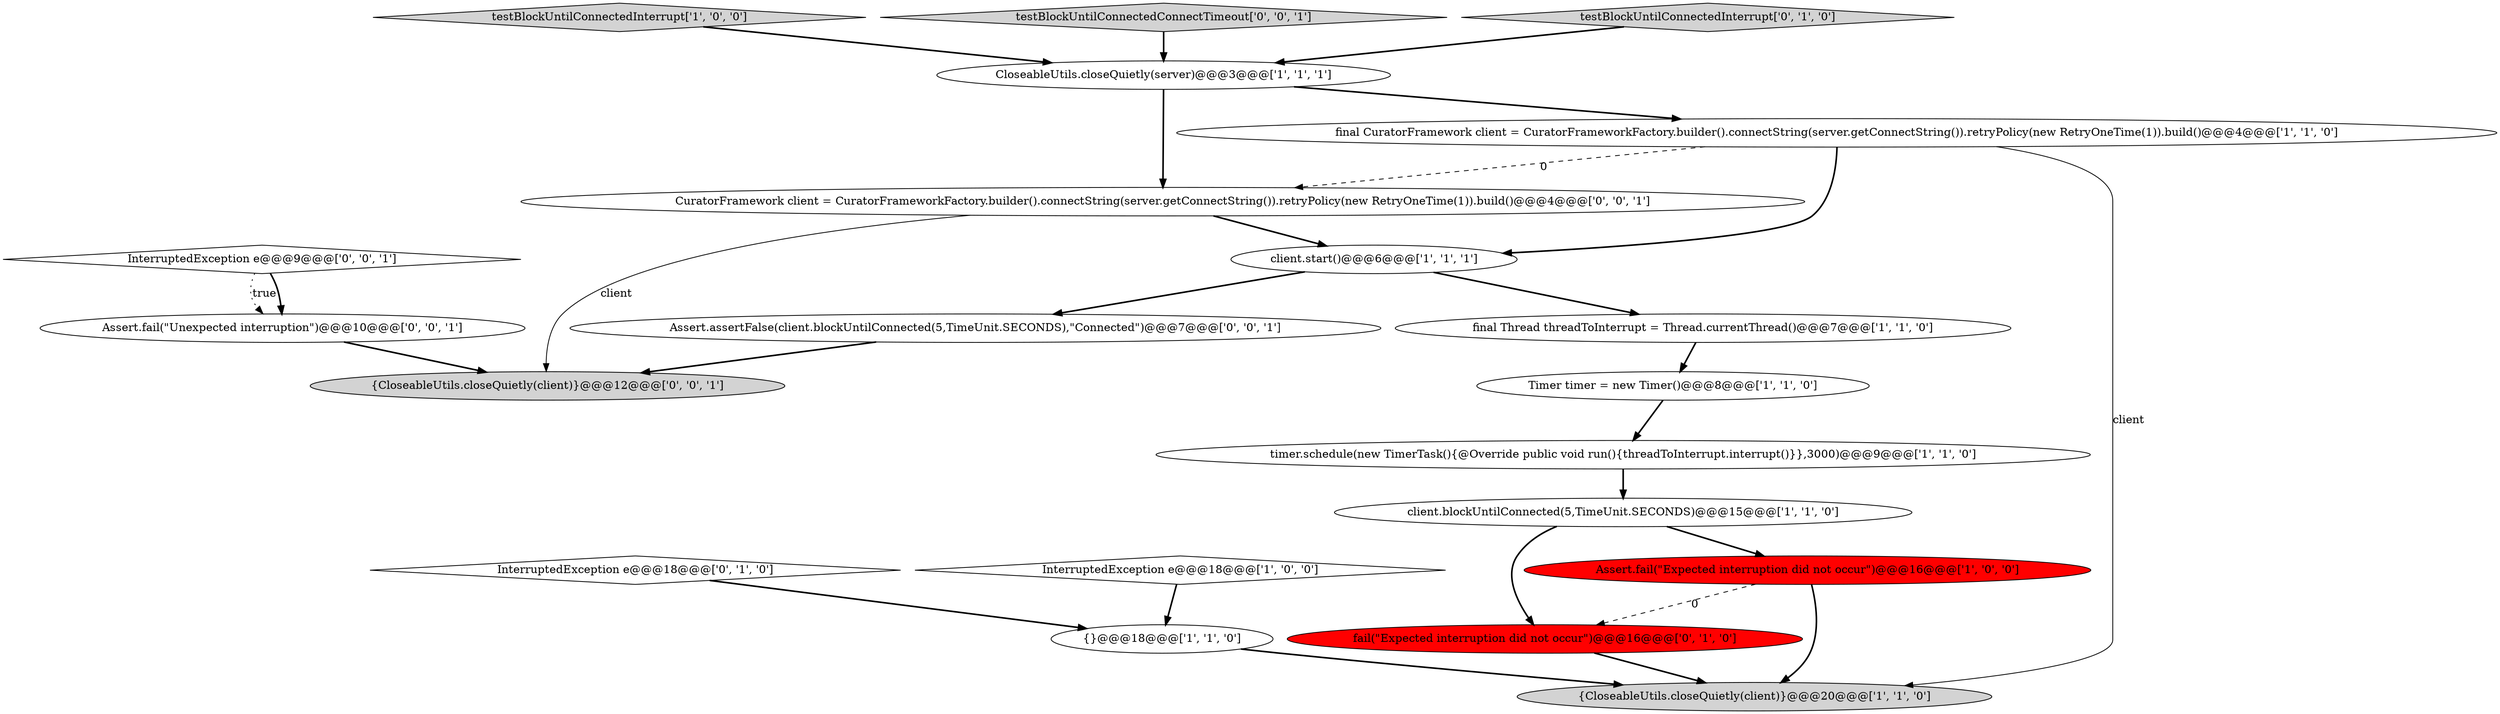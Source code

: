 digraph {
20 [style = filled, label = "Assert.fail(\"Unexpected interruption\")@@@10@@@['0', '0', '1']", fillcolor = white, shape = ellipse image = "AAA0AAABBB3BBB"];
15 [style = filled, label = "CuratorFramework client = CuratorFrameworkFactory.builder().connectString(server.getConnectString()).retryPolicy(new RetryOneTime(1)).build()@@@4@@@['0', '0', '1']", fillcolor = white, shape = ellipse image = "AAA0AAABBB3BBB"];
3 [style = filled, label = "client.start()@@@6@@@['1', '1', '1']", fillcolor = white, shape = ellipse image = "AAA0AAABBB1BBB"];
0 [style = filled, label = "timer.schedule(new TimerTask(){@Override public void run(){threadToInterrupt.interrupt()}},3000)@@@9@@@['1', '1', '0']", fillcolor = white, shape = ellipse image = "AAA0AAABBB1BBB"];
19 [style = filled, label = "InterruptedException e@@@9@@@['0', '0', '1']", fillcolor = white, shape = diamond image = "AAA0AAABBB3BBB"];
5 [style = filled, label = "testBlockUntilConnectedInterrupt['1', '0', '0']", fillcolor = lightgray, shape = diamond image = "AAA0AAABBB1BBB"];
2 [style = filled, label = "CloseableUtils.closeQuietly(server)@@@3@@@['1', '1', '1']", fillcolor = white, shape = ellipse image = "AAA0AAABBB1BBB"];
17 [style = filled, label = "{CloseableUtils.closeQuietly(client)}@@@12@@@['0', '0', '1']", fillcolor = lightgray, shape = ellipse image = "AAA0AAABBB3BBB"];
11 [style = filled, label = "Timer timer = new Timer()@@@8@@@['1', '1', '0']", fillcolor = white, shape = ellipse image = "AAA0AAABBB1BBB"];
13 [style = filled, label = "InterruptedException e@@@18@@@['0', '1', '0']", fillcolor = white, shape = diamond image = "AAA0AAABBB2BBB"];
7 [style = filled, label = "{}@@@18@@@['1', '1', '0']", fillcolor = white, shape = ellipse image = "AAA0AAABBB1BBB"];
18 [style = filled, label = "testBlockUntilConnectedConnectTimeout['0', '0', '1']", fillcolor = lightgray, shape = diamond image = "AAA0AAABBB3BBB"];
9 [style = filled, label = "client.blockUntilConnected(5,TimeUnit.SECONDS)@@@15@@@['1', '1', '0']", fillcolor = white, shape = ellipse image = "AAA0AAABBB1BBB"];
12 [style = filled, label = "testBlockUntilConnectedInterrupt['0', '1', '0']", fillcolor = lightgray, shape = diamond image = "AAA0AAABBB2BBB"];
4 [style = filled, label = "InterruptedException e@@@18@@@['1', '0', '0']", fillcolor = white, shape = diamond image = "AAA0AAABBB1BBB"];
1 [style = filled, label = "final Thread threadToInterrupt = Thread.currentThread()@@@7@@@['1', '1', '0']", fillcolor = white, shape = ellipse image = "AAA0AAABBB1BBB"];
14 [style = filled, label = "fail(\"Expected interruption did not occur\")@@@16@@@['0', '1', '0']", fillcolor = red, shape = ellipse image = "AAA1AAABBB2BBB"];
6 [style = filled, label = "{CloseableUtils.closeQuietly(client)}@@@20@@@['1', '1', '0']", fillcolor = lightgray, shape = ellipse image = "AAA0AAABBB1BBB"];
8 [style = filled, label = "Assert.fail(\"Expected interruption did not occur\")@@@16@@@['1', '0', '0']", fillcolor = red, shape = ellipse image = "AAA1AAABBB1BBB"];
10 [style = filled, label = "final CuratorFramework client = CuratorFrameworkFactory.builder().connectString(server.getConnectString()).retryPolicy(new RetryOneTime(1)).build()@@@4@@@['1', '1', '0']", fillcolor = white, shape = ellipse image = "AAA0AAABBB1BBB"];
16 [style = filled, label = "Assert.assertFalse(client.blockUntilConnected(5,TimeUnit.SECONDS),\"Connected\")@@@7@@@['0', '0', '1']", fillcolor = white, shape = ellipse image = "AAA0AAABBB3BBB"];
10->15 [style = dashed, label="0"];
0->9 [style = bold, label=""];
20->17 [style = bold, label=""];
3->1 [style = bold, label=""];
19->20 [style = dotted, label="true"];
19->20 [style = bold, label=""];
10->3 [style = bold, label=""];
10->6 [style = solid, label="client"];
8->6 [style = bold, label=""];
16->17 [style = bold, label=""];
8->14 [style = dashed, label="0"];
3->16 [style = bold, label=""];
18->2 [style = bold, label=""];
2->10 [style = bold, label=""];
9->8 [style = bold, label=""];
15->3 [style = bold, label=""];
4->7 [style = bold, label=""];
1->11 [style = bold, label=""];
5->2 [style = bold, label=""];
12->2 [style = bold, label=""];
11->0 [style = bold, label=""];
13->7 [style = bold, label=""];
2->15 [style = bold, label=""];
7->6 [style = bold, label=""];
9->14 [style = bold, label=""];
14->6 [style = bold, label=""];
15->17 [style = solid, label="client"];
}
